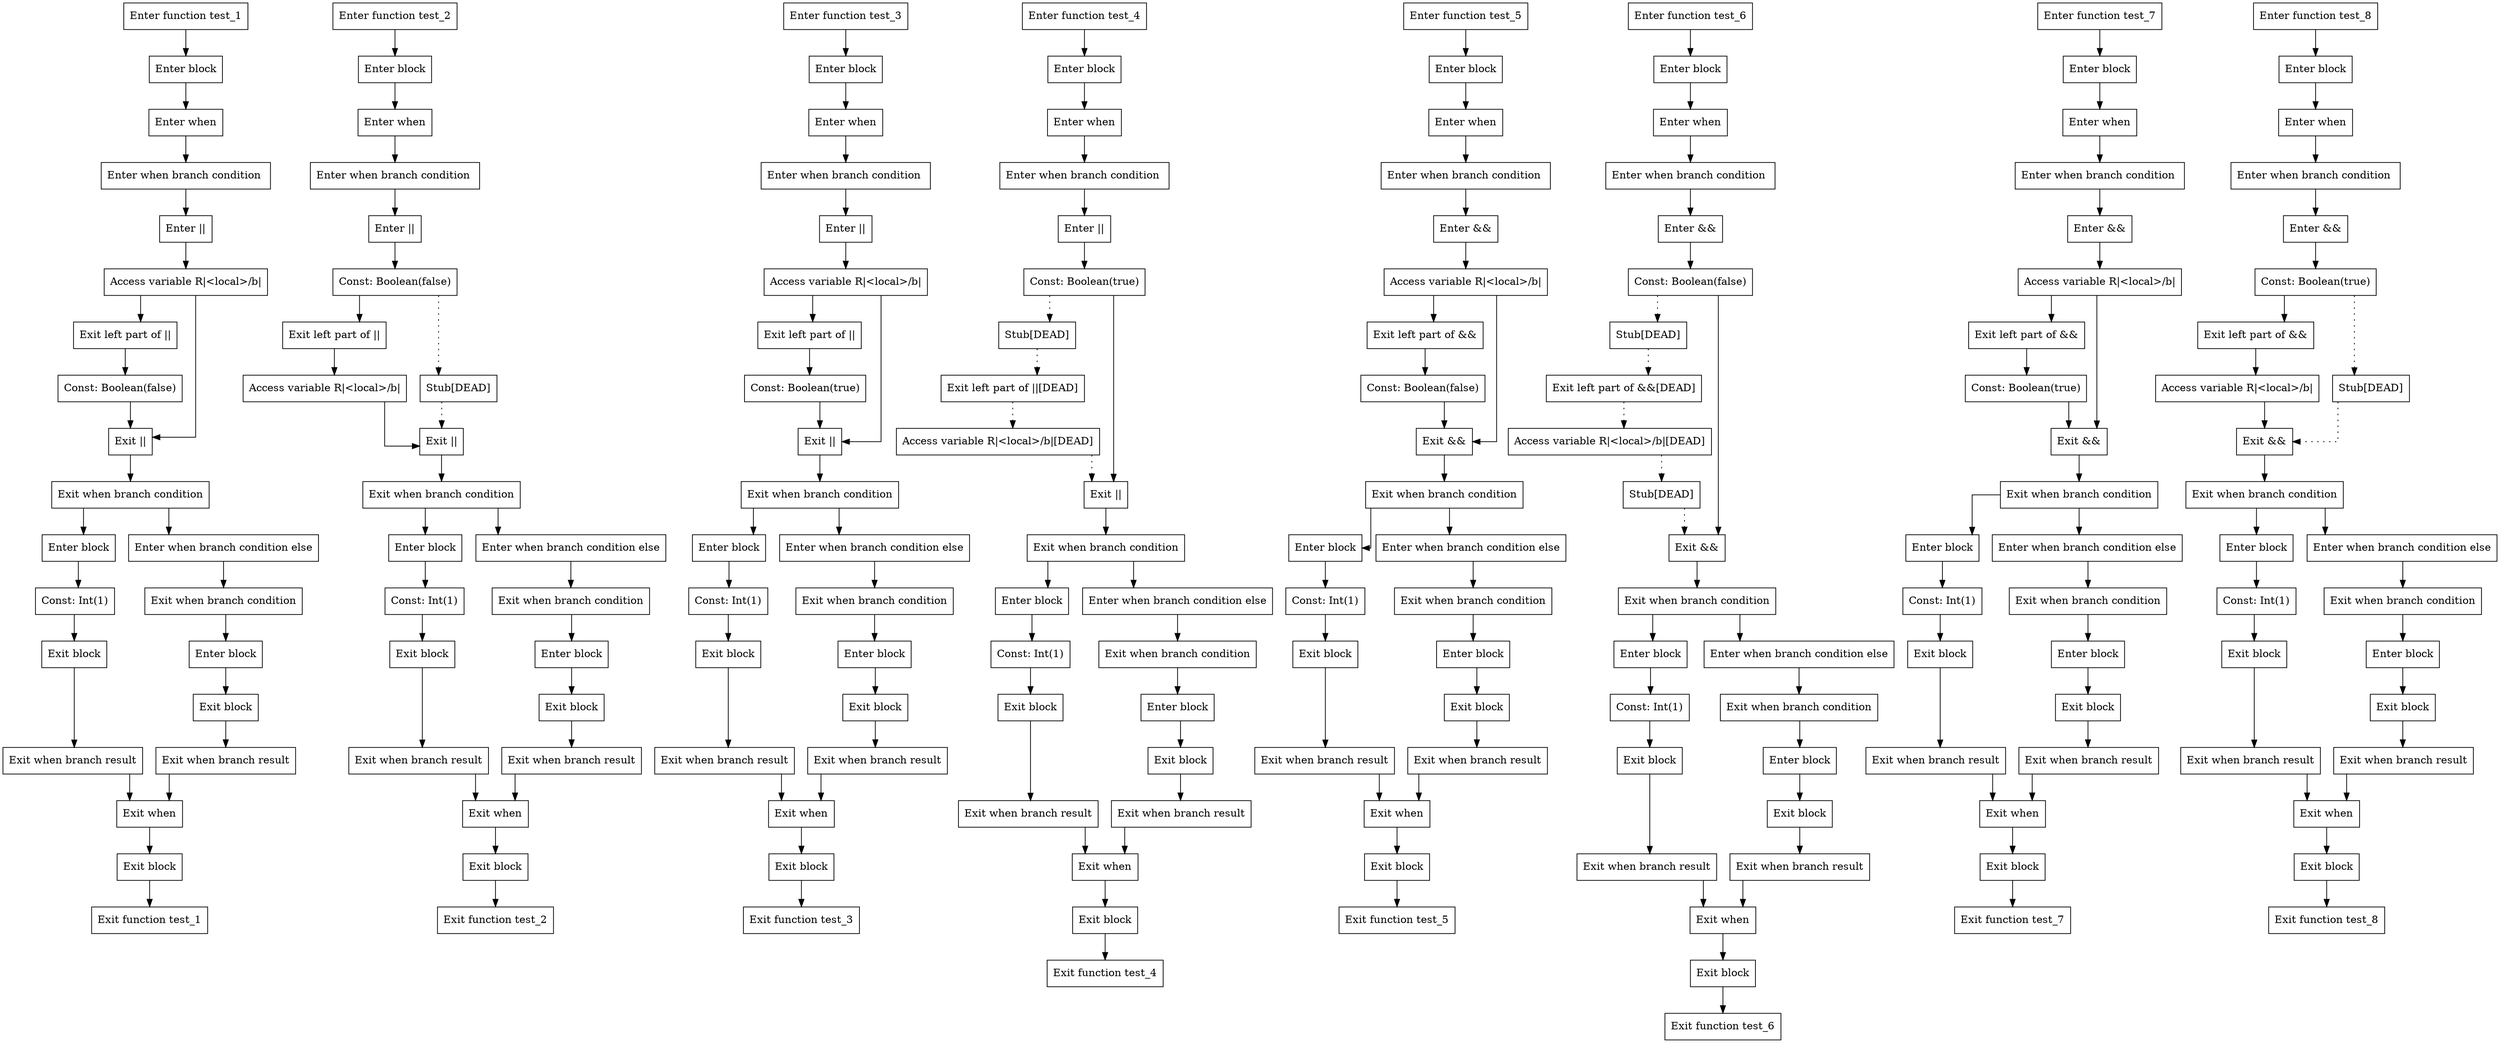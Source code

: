 digraph booleanOperatorsWithConsts_kt {
graph [splines=ortho]

subgraph test_1 {
  0 [shape=box label="Enter function test_1"];
  1 [shape=box label="Enter block"];
  2 [shape=box label="Enter when"];
  3 [shape=box label="Enter when branch condition "];
  4 [shape=box label="Enter ||"];
  5 [shape=box label="Access variable R|<local>/b|"];
  6 [shape=box label="Exit left part of ||"];
  7 [shape=box label="Const: Boolean(false)"];
  8 [shape=box label="Exit ||"];
  9 [shape=box label="Exit when branch condition"];
  10 [shape=box label="Enter block"];
  11 [shape=box label="Const: Int(1)"];
  12 [shape=box label="Exit block"];
  13 [shape=box label="Exit when branch result"];
  14 [shape=box label="Enter when branch condition else"];
  15 [shape=box label="Exit when branch condition"];
  16 [shape=box label="Enter block"];
  17 [shape=box label="Exit block"];
  18 [shape=box label="Exit when branch result"];
  19 [shape=box label="Exit when"];
  20 [shape=box label="Exit block"];
  21 [shape=box label="Exit function test_1"];

  0 -> {1};
  1 -> {2};
  2 -> {3};
  3 -> {4};
  4 -> {5};
  5 -> {8 6};
  6 -> {7};
  7 -> {8};
  8 -> {9};
  9 -> {10 14};
  10 -> {11};
  11 -> {12};
  12 -> {13};
  13 -> {19};
  14 -> {15};
  15 -> {16};
  16 -> {17};
  17 -> {18};
  18 -> {19};
  19 -> {20};
  20 -> {21};
}

subgraph test_2 {
  22 [shape=box label="Enter function test_2"];
  23 [shape=box label="Enter block"];
  24 [shape=box label="Enter when"];
  25 [shape=box label="Enter when branch condition "];
  26 [shape=box label="Enter ||"];
  27 [shape=box label="Const: Boolean(false)"];
  28 [shape=box label="Exit left part of ||"];
  29 [shape=box label="Access variable R|<local>/b|"];
  30 [shape=box label="Stub[DEAD]"];
  31 [shape=box label="Exit ||"];
  32 [shape=box label="Exit when branch condition"];
  33 [shape=box label="Enter block"];
  34 [shape=box label="Const: Int(1)"];
  35 [shape=box label="Exit block"];
  36 [shape=box label="Exit when branch result"];
  37 [shape=box label="Enter when branch condition else"];
  38 [shape=box label="Exit when branch condition"];
  39 [shape=box label="Enter block"];
  40 [shape=box label="Exit block"];
  41 [shape=box label="Exit when branch result"];
  42 [shape=box label="Exit when"];
  43 [shape=box label="Exit block"];
  44 [shape=box label="Exit function test_2"];

  22 -> {23};
  23 -> {24};
  24 -> {25};
  25 -> {26};
  26 -> {27};
  27 -> {28};
  27 -> {30} [style=dotted];
  28 -> {29};
  29 -> {31};
  30 -> {31} [style=dotted];
  31 -> {32};
  32 -> {33 37};
  33 -> {34};
  34 -> {35};
  35 -> {36};
  36 -> {42};
  37 -> {38};
  38 -> {39};
  39 -> {40};
  40 -> {41};
  41 -> {42};
  42 -> {43};
  43 -> {44};
}

subgraph test_3 {
  45 [shape=box label="Enter function test_3"];
  46 [shape=box label="Enter block"];
  47 [shape=box label="Enter when"];
  48 [shape=box label="Enter when branch condition "];
  49 [shape=box label="Enter ||"];
  50 [shape=box label="Access variable R|<local>/b|"];
  51 [shape=box label="Exit left part of ||"];
  52 [shape=box label="Const: Boolean(true)"];
  53 [shape=box label="Exit ||"];
  54 [shape=box label="Exit when branch condition"];
  55 [shape=box label="Enter block"];
  56 [shape=box label="Const: Int(1)"];
  57 [shape=box label="Exit block"];
  58 [shape=box label="Exit when branch result"];
  59 [shape=box label="Enter when branch condition else"];
  60 [shape=box label="Exit when branch condition"];
  61 [shape=box label="Enter block"];
  62 [shape=box label="Exit block"];
  63 [shape=box label="Exit when branch result"];
  64 [shape=box label="Exit when"];
  65 [shape=box label="Exit block"];
  66 [shape=box label="Exit function test_3"];

  45 -> {46};
  46 -> {47};
  47 -> {48};
  48 -> {49};
  49 -> {50};
  50 -> {53 51};
  51 -> {52};
  52 -> {53};
  53 -> {54};
  54 -> {55 59};
  55 -> {56};
  56 -> {57};
  57 -> {58};
  58 -> {64};
  59 -> {60};
  60 -> {61};
  61 -> {62};
  62 -> {63};
  63 -> {64};
  64 -> {65};
  65 -> {66};
}

subgraph test_4 {
  67 [shape=box label="Enter function test_4"];
  68 [shape=box label="Enter block"];
  69 [shape=box label="Enter when"];
  70 [shape=box label="Enter when branch condition "];
  71 [shape=box label="Enter ||"];
  72 [shape=box label="Const: Boolean(true)"];
  73 [shape=box label="Stub[DEAD]"];
  74 [shape=box label="Exit left part of ||[DEAD]"];
  75 [shape=box label="Access variable R|<local>/b|[DEAD]"];
  76 [shape=box label="Exit ||"];
  77 [shape=box label="Exit when branch condition"];
  78 [shape=box label="Enter block"];
  79 [shape=box label="Const: Int(1)"];
  80 [shape=box label="Exit block"];
  81 [shape=box label="Exit when branch result"];
  82 [shape=box label="Enter when branch condition else"];
  83 [shape=box label="Exit when branch condition"];
  84 [shape=box label="Enter block"];
  85 [shape=box label="Exit block"];
  86 [shape=box label="Exit when branch result"];
  87 [shape=box label="Exit when"];
  88 [shape=box label="Exit block"];
  89 [shape=box label="Exit function test_4"];

  67 -> {68};
  68 -> {69};
  69 -> {70};
  70 -> {71};
  71 -> {72};
  72 -> {76};
  72 -> {73} [style=dotted];
  73 -> {74} [style=dotted];
  74 -> {75} [style=dotted];
  75 -> {76} [style=dotted];
  76 -> {77};
  77 -> {78 82};
  78 -> {79};
  79 -> {80};
  80 -> {81};
  81 -> {87};
  82 -> {83};
  83 -> {84};
  84 -> {85};
  85 -> {86};
  86 -> {87};
  87 -> {88};
  88 -> {89};
}

subgraph test_5 {
  90 [shape=box label="Enter function test_5"];
  91 [shape=box label="Enter block"];
  92 [shape=box label="Enter when"];
  93 [shape=box label="Enter when branch condition "];
  94 [shape=box label="Enter &&"];
  95 [shape=box label="Access variable R|<local>/b|"];
  96 [shape=box label="Exit left part of &&"];
  97 [shape=box label="Const: Boolean(false)"];
  98 [shape=box label="Exit &&"];
  99 [shape=box label="Exit when branch condition"];
  100 [shape=box label="Enter block"];
  101 [shape=box label="Const: Int(1)"];
  102 [shape=box label="Exit block"];
  103 [shape=box label="Exit when branch result"];
  104 [shape=box label="Enter when branch condition else"];
  105 [shape=box label="Exit when branch condition"];
  106 [shape=box label="Enter block"];
  107 [shape=box label="Exit block"];
  108 [shape=box label="Exit when branch result"];
  109 [shape=box label="Exit when"];
  110 [shape=box label="Exit block"];
  111 [shape=box label="Exit function test_5"];

  90 -> {91};
  91 -> {92};
  92 -> {93};
  93 -> {94};
  94 -> {95};
  95 -> {98 96};
  96 -> {97};
  97 -> {98};
  98 -> {99};
  99 -> {100 104};
  100 -> {101};
  101 -> {102};
  102 -> {103};
  103 -> {109};
  104 -> {105};
  105 -> {106};
  106 -> {107};
  107 -> {108};
  108 -> {109};
  109 -> {110};
  110 -> {111};
}

subgraph test_6 {
  112 [shape=box label="Enter function test_6"];
  113 [shape=box label="Enter block"];
  114 [shape=box label="Enter when"];
  115 [shape=box label="Enter when branch condition "];
  116 [shape=box label="Enter &&"];
  117 [shape=box label="Const: Boolean(false)"];
  118 [shape=box label="Stub[DEAD]"];
  119 [shape=box label="Exit left part of &&[DEAD]"];
  120 [shape=box label="Access variable R|<local>/b|[DEAD]"];
  121 [shape=box label="Stub[DEAD]"];
  122 [shape=box label="Exit &&"];
  123 [shape=box label="Exit when branch condition"];
  124 [shape=box label="Enter block"];
  125 [shape=box label="Const: Int(1)"];
  126 [shape=box label="Exit block"];
  127 [shape=box label="Exit when branch result"];
  128 [shape=box label="Enter when branch condition else"];
  129 [shape=box label="Exit when branch condition"];
  130 [shape=box label="Enter block"];
  131 [shape=box label="Exit block"];
  132 [shape=box label="Exit when branch result"];
  133 [shape=box label="Exit when"];
  134 [shape=box label="Exit block"];
  135 [shape=box label="Exit function test_6"];

  112 -> {113};
  113 -> {114};
  114 -> {115};
  115 -> {116};
  116 -> {117};
  117 -> {122};
  117 -> {118} [style=dotted];
  118 -> {119} [style=dotted];
  119 -> {120} [style=dotted];
  120 -> {121} [style=dotted];
  121 -> {122} [style=dotted];
  122 -> {123};
  123 -> {124 128};
  124 -> {125};
  125 -> {126};
  126 -> {127};
  127 -> {133};
  128 -> {129};
  129 -> {130};
  130 -> {131};
  131 -> {132};
  132 -> {133};
  133 -> {134};
  134 -> {135};
}

subgraph test_7 {
  136 [shape=box label="Enter function test_7"];
  137 [shape=box label="Enter block"];
  138 [shape=box label="Enter when"];
  139 [shape=box label="Enter when branch condition "];
  140 [shape=box label="Enter &&"];
  141 [shape=box label="Access variable R|<local>/b|"];
  142 [shape=box label="Exit left part of &&"];
  143 [shape=box label="Const: Boolean(true)"];
  144 [shape=box label="Exit &&"];
  145 [shape=box label="Exit when branch condition"];
  146 [shape=box label="Enter block"];
  147 [shape=box label="Const: Int(1)"];
  148 [shape=box label="Exit block"];
  149 [shape=box label="Exit when branch result"];
  150 [shape=box label="Enter when branch condition else"];
  151 [shape=box label="Exit when branch condition"];
  152 [shape=box label="Enter block"];
  153 [shape=box label="Exit block"];
  154 [shape=box label="Exit when branch result"];
  155 [shape=box label="Exit when"];
  156 [shape=box label="Exit block"];
  157 [shape=box label="Exit function test_7"];

  136 -> {137};
  137 -> {138};
  138 -> {139};
  139 -> {140};
  140 -> {141};
  141 -> {144 142};
  142 -> {143};
  143 -> {144};
  144 -> {145};
  145 -> {146 150};
  146 -> {147};
  147 -> {148};
  148 -> {149};
  149 -> {155};
  150 -> {151};
  151 -> {152};
  152 -> {153};
  153 -> {154};
  154 -> {155};
  155 -> {156};
  156 -> {157};
}

subgraph test_8 {
  158 [shape=box label="Enter function test_8"];
  159 [shape=box label="Enter block"];
  160 [shape=box label="Enter when"];
  161 [shape=box label="Enter when branch condition "];
  162 [shape=box label="Enter &&"];
  163 [shape=box label="Const: Boolean(true)"];
  164 [shape=box label="Exit left part of &&"];
  165 [shape=box label="Access variable R|<local>/b|"];
  166 [shape=box label="Stub[DEAD]"];
  167 [shape=box label="Exit &&"];
  168 [shape=box label="Exit when branch condition"];
  169 [shape=box label="Enter block"];
  170 [shape=box label="Const: Int(1)"];
  171 [shape=box label="Exit block"];
  172 [shape=box label="Exit when branch result"];
  173 [shape=box label="Enter when branch condition else"];
  174 [shape=box label="Exit when branch condition"];
  175 [shape=box label="Enter block"];
  176 [shape=box label="Exit block"];
  177 [shape=box label="Exit when branch result"];
  178 [shape=box label="Exit when"];
  179 [shape=box label="Exit block"];
  180 [shape=box label="Exit function test_8"];

  158 -> {159};
  159 -> {160};
  160 -> {161};
  161 -> {162};
  162 -> {163};
  163 -> {164};
  163 -> {166} [style=dotted];
  164 -> {165};
  165 -> {167};
  166 -> {167} [style=dotted];
  167 -> {168};
  168 -> {169 173};
  169 -> {170};
  170 -> {171};
  171 -> {172};
  172 -> {178};
  173 -> {174};
  174 -> {175};
  175 -> {176};
  176 -> {177};
  177 -> {178};
  178 -> {179};
  179 -> {180};
}

}
